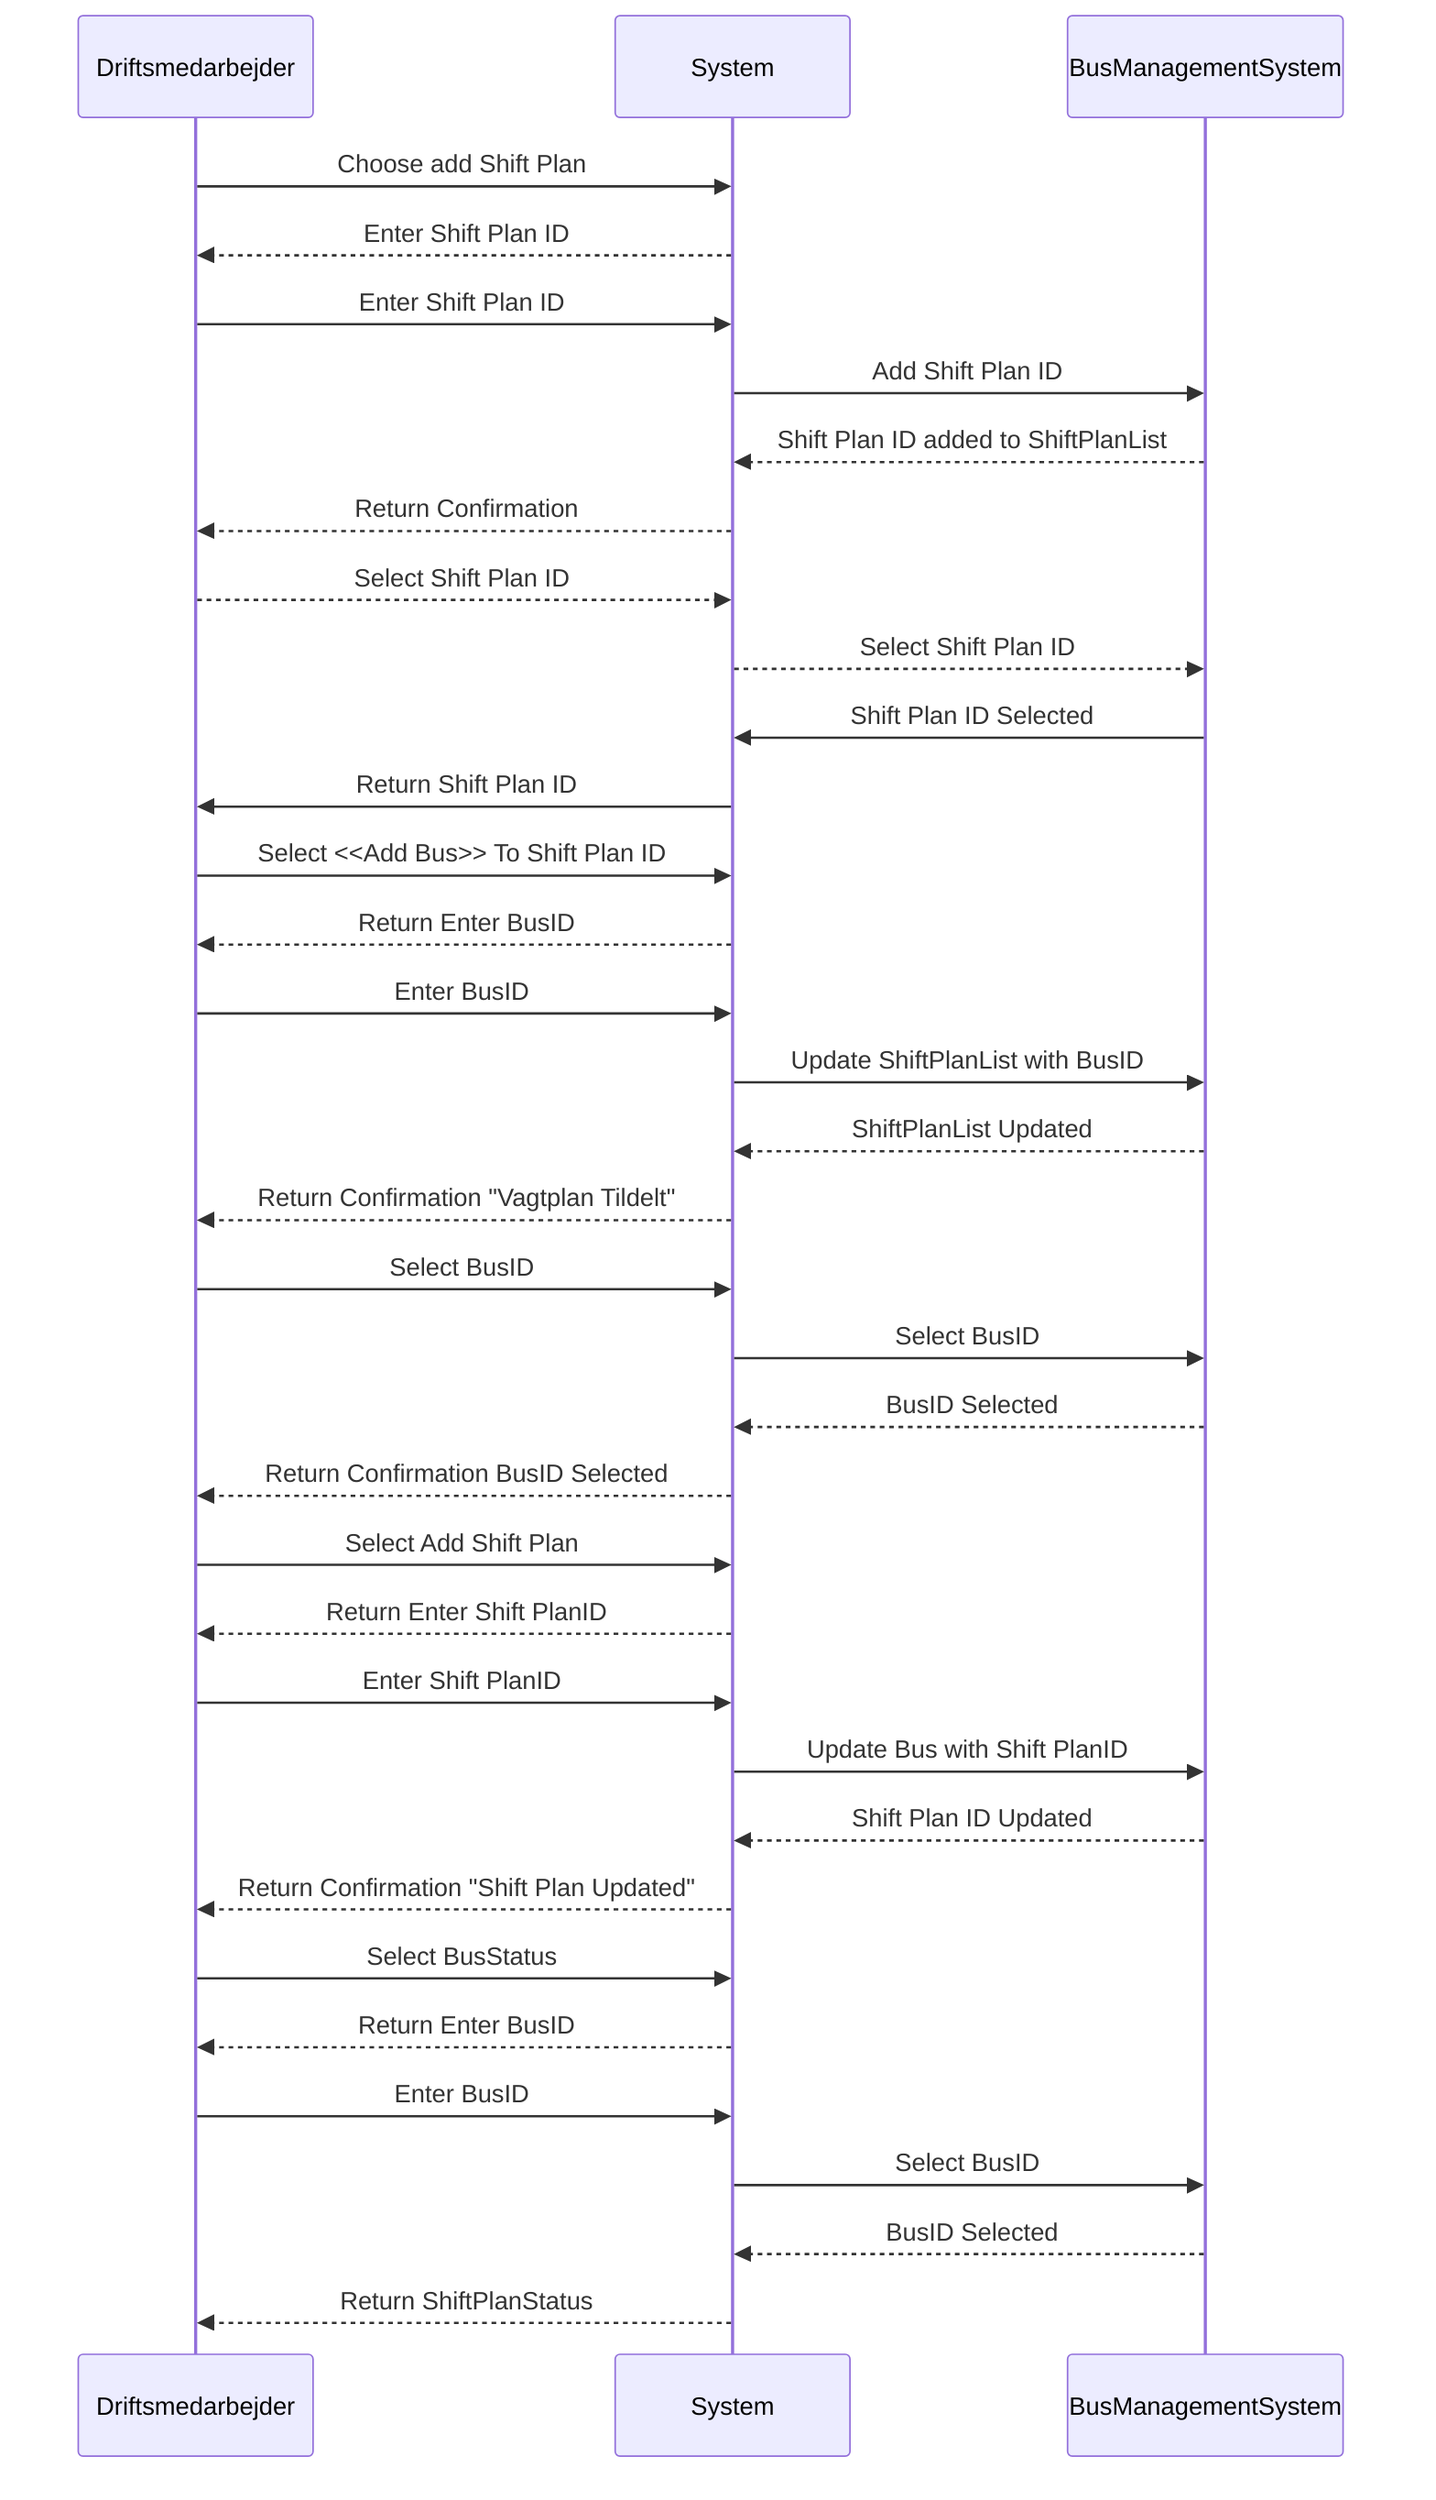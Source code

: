 sequenceDiagram
	participant Driftsmedarbejder
	participant System
	participant BusManagementSystem

	Driftsmedarbejder ->> System : Choose add Shift Plan
	System -->> Driftsmedarbejder : Enter Shift Plan ID
	Driftsmedarbejder ->> System : Enter Shift Plan ID
	System ->> BusManagementSystem : Add Shift Plan ID
	BusManagementSystem -->> System : Shift Plan ID added to ShiftPlanList
	System -->> Driftsmedarbejder : Return Confirmation

	Driftsmedarbejder -->> System : Select Shift Plan ID
	System -->> BusManagementSystem : Select Shift Plan ID
	BusManagementSystem ->> System : Shift Plan ID Selected
	System ->> Driftsmedarbejder : Return Shift Plan ID
	Driftsmedarbejder ->> System : Select <<Add Bus>> To Shift Plan ID
	System -->> Driftsmedarbejder : Return Enter BusID
	Driftsmedarbejder ->> System : Enter BusID
	System ->> BusManagementSystem : Update ShiftPlanList with BusID
	BusManagementSystem -->> System : ShiftPlanList Updated
	System -->> Driftsmedarbejder : Return Confirmation "Vagtplan Tildelt"

	Driftsmedarbejder ->> System : Select BusID
	System ->> BusManagementSystem : Select BusID
	BusManagementSystem -->> System : BusID Selected
	System -->> Driftsmedarbejder : Return Confirmation BusID Selected
	Driftsmedarbejder ->> System : Select Add Shift Plan
	System -->> Driftsmedarbejder : Return Enter Shift PlanID
	Driftsmedarbejder ->> System : Enter Shift PlanID
	System ->> BusManagementSystem : Update Bus with Shift PlanID
	BusManagementSystem -->> System : Shift Plan ID Updated
	System -->> Driftsmedarbejder : Return Confirmation "Shift Plan Updated"

	Driftsmedarbejder ->> System : Select BusStatus
	System -->> Driftsmedarbejder : Return Enter BusID
	Driftsmedarbejder ->> System : Enter BusID
	System ->> BusManagementSystem : Select BusID
	BusManagementSystem -->> System : BusID Selected
	System -->> Driftsmedarbejder : Return ShiftPlanStatus